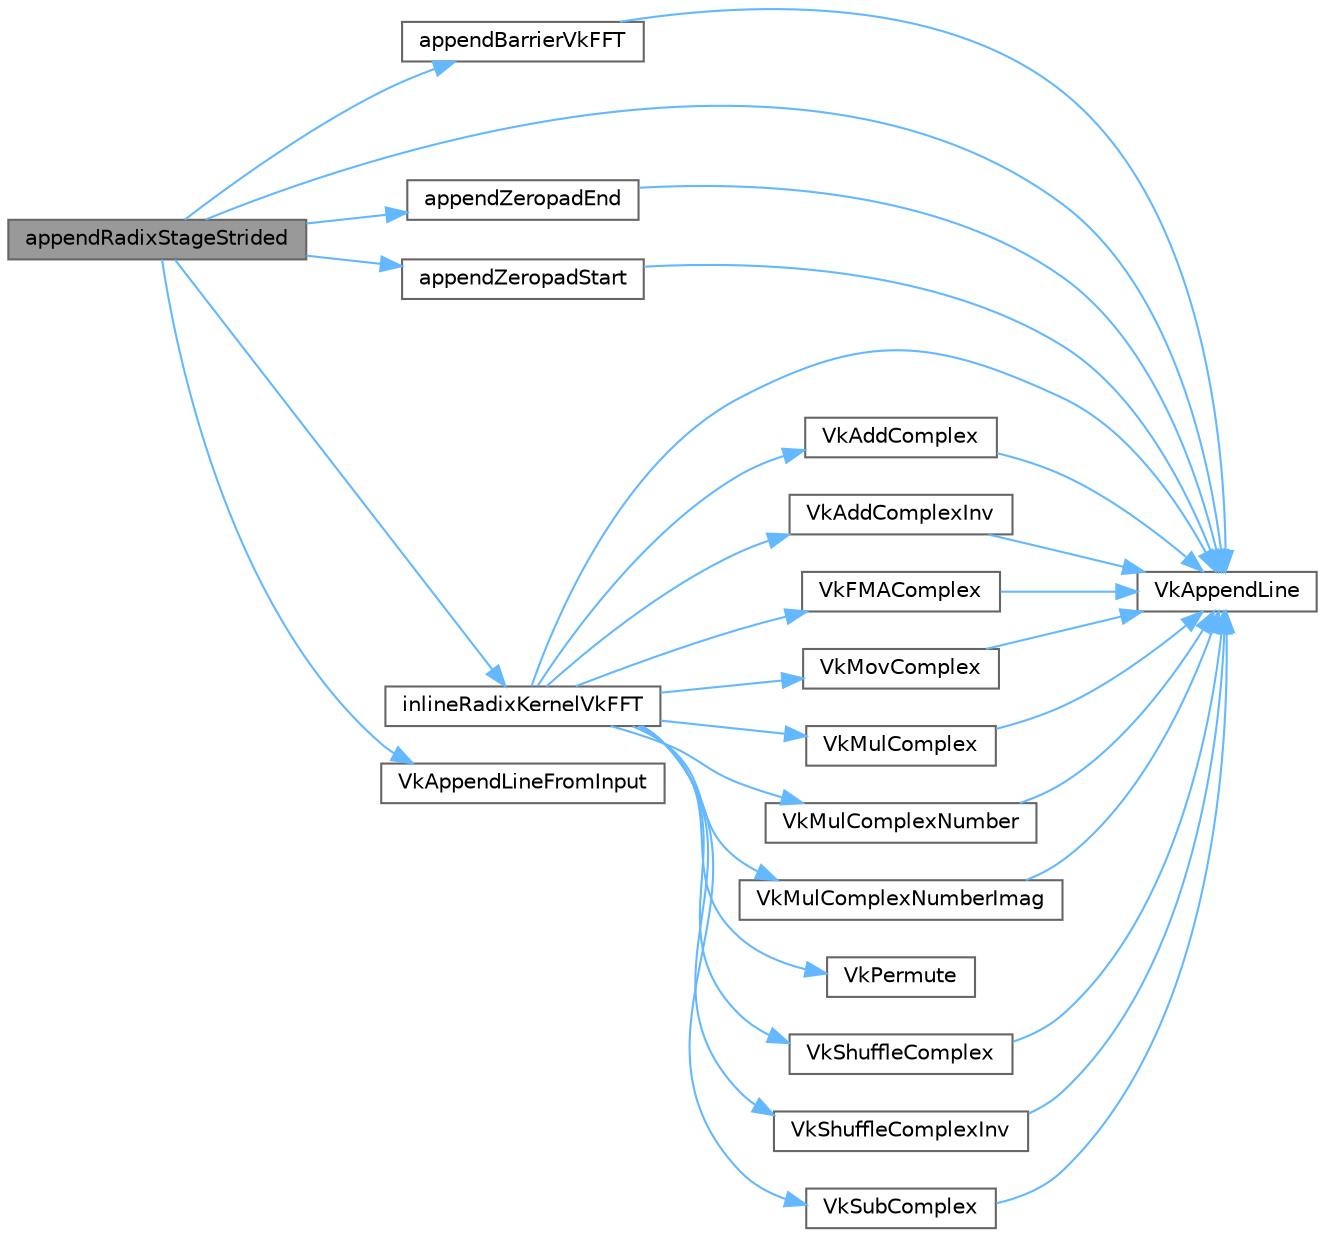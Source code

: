 digraph "appendRadixStageStrided"
{
 // LATEX_PDF_SIZE
  bgcolor="transparent";
  edge [fontname=Helvetica,fontsize=10,labelfontname=Helvetica,labelfontsize=10];
  node [fontname=Helvetica,fontsize=10,shape=box,height=0.2,width=0.4];
  rankdir="LR";
  Node1 [id="Node000001",label="appendRadixStageStrided",height=0.2,width=0.4,color="gray40", fillcolor="grey60", style="filled", fontcolor="black",tooltip=" "];
  Node1 -> Node2 [id="edge1_Node000001_Node000002",color="steelblue1",style="solid",tooltip=" "];
  Node2 [id="Node000002",label="appendBarrierVkFFT",height=0.2,width=0.4,color="grey40", fillcolor="white", style="filled",URL="$_vk_f_f_t___base_8h.html#aa934de77554e91d454785412abff4878",tooltip=" "];
  Node2 -> Node3 [id="edge2_Node000002_Node000003",color="steelblue1",style="solid",tooltip=" "];
  Node3 [id="Node000003",label="VkAppendLine",height=0.2,width=0.4,color="grey40", fillcolor="white", style="filled",URL="$_vk_f_f_t___base_8h.html#aee7cde1a228f1c1d7206e063b323f312",tooltip=" "];
  Node1 -> Node4 [id="edge3_Node000001_Node000004",color="steelblue1",style="solid",tooltip=" "];
  Node4 [id="Node000004",label="appendZeropadEnd",height=0.2,width=0.4,color="grey40", fillcolor="white", style="filled",URL="$_vk_f_f_t___base_8h.html#aa51eeaae3a3660e3da0a9085fc6660bd",tooltip=" "];
  Node4 -> Node3 [id="edge4_Node000004_Node000003",color="steelblue1",style="solid",tooltip=" "];
  Node1 -> Node5 [id="edge5_Node000001_Node000005",color="steelblue1",style="solid",tooltip=" "];
  Node5 [id="Node000005",label="appendZeropadStart",height=0.2,width=0.4,color="grey40", fillcolor="white", style="filled",URL="$_vk_f_f_t___base_8h.html#addeae114a0a137eaa3743559f0460948",tooltip=" "];
  Node5 -> Node3 [id="edge6_Node000005_Node000003",color="steelblue1",style="solid",tooltip=" "];
  Node1 -> Node6 [id="edge7_Node000001_Node000006",color="steelblue1",style="solid",tooltip=" "];
  Node6 [id="Node000006",label="inlineRadixKernelVkFFT",height=0.2,width=0.4,color="grey40", fillcolor="white", style="filled",URL="$_vk_f_f_t___base_8h.html#ae375a1b6df484820bbb463e6df5e75ec",tooltip=" "];
  Node6 -> Node7 [id="edge8_Node000006_Node000007",color="steelblue1",style="solid",tooltip=" "];
  Node7 [id="Node000007",label="VkAddComplex",height=0.2,width=0.4,color="grey40", fillcolor="white", style="filled",URL="$_vk_f_f_t___base_8h.html#ae78d433a76446beb856d9e2780e85830",tooltip=" "];
  Node7 -> Node3 [id="edge9_Node000007_Node000003",color="steelblue1",style="solid",tooltip=" "];
  Node6 -> Node8 [id="edge10_Node000006_Node000008",color="steelblue1",style="solid",tooltip=" "];
  Node8 [id="Node000008",label="VkAddComplexInv",height=0.2,width=0.4,color="grey40", fillcolor="white", style="filled",URL="$_vk_f_f_t___base_8h.html#a94a0bdbf39cf0fd0c4ec42200d0d4903",tooltip=" "];
  Node8 -> Node3 [id="edge11_Node000008_Node000003",color="steelblue1",style="solid",tooltip=" "];
  Node6 -> Node3 [id="edge12_Node000006_Node000003",color="steelblue1",style="solid",tooltip=" "];
  Node6 -> Node9 [id="edge13_Node000006_Node000009",color="steelblue1",style="solid",tooltip=" "];
  Node9 [id="Node000009",label="VkFMAComplex",height=0.2,width=0.4,color="grey40", fillcolor="white", style="filled",URL="$_vk_f_f_t___base_8h.html#a6c3c6d06fefacfe6afae0b6dac0af0a3",tooltip=" "];
  Node9 -> Node3 [id="edge14_Node000009_Node000003",color="steelblue1",style="solid",tooltip=" "];
  Node6 -> Node10 [id="edge15_Node000006_Node000010",color="steelblue1",style="solid",tooltip=" "];
  Node10 [id="Node000010",label="VkMovComplex",height=0.2,width=0.4,color="grey40", fillcolor="white", style="filled",URL="$_vk_f_f_t___base_8h.html#a092ba75c17acde0edeeab6e3e6c5d440",tooltip=" "];
  Node10 -> Node3 [id="edge16_Node000010_Node000003",color="steelblue1",style="solid",tooltip=" "];
  Node6 -> Node11 [id="edge17_Node000006_Node000011",color="steelblue1",style="solid",tooltip=" "];
  Node11 [id="Node000011",label="VkMulComplex",height=0.2,width=0.4,color="grey40", fillcolor="white", style="filled",URL="$_vk_f_f_t___base_8h.html#ab0c498f33d18a9a4cedc2ceab5d8d5fc",tooltip=" "];
  Node11 -> Node3 [id="edge18_Node000011_Node000003",color="steelblue1",style="solid",tooltip=" "];
  Node6 -> Node12 [id="edge19_Node000006_Node000012",color="steelblue1",style="solid",tooltip=" "];
  Node12 [id="Node000012",label="VkMulComplexNumber",height=0.2,width=0.4,color="grey40", fillcolor="white", style="filled",URL="$_vk_f_f_t___base_8h.html#a07b61e12ca60871317fc23e92a16fe04",tooltip=" "];
  Node12 -> Node3 [id="edge20_Node000012_Node000003",color="steelblue1",style="solid",tooltip=" "];
  Node6 -> Node13 [id="edge21_Node000006_Node000013",color="steelblue1",style="solid",tooltip=" "];
  Node13 [id="Node000013",label="VkMulComplexNumberImag",height=0.2,width=0.4,color="grey40", fillcolor="white", style="filled",URL="$_vk_f_f_t___base_8h.html#af46a7b9c97201759102e54a0055e9d7f",tooltip=" "];
  Node13 -> Node3 [id="edge22_Node000013_Node000003",color="steelblue1",style="solid",tooltip=" "];
  Node6 -> Node14 [id="edge23_Node000006_Node000014",color="steelblue1",style="solid",tooltip=" "];
  Node14 [id="Node000014",label="VkPermute",height=0.2,width=0.4,color="grey40", fillcolor="white", style="filled",URL="$_vk_f_f_t___base_8h.html#ae0294bf21442167ff1d2d9e065d3f18b",tooltip=" "];
  Node6 -> Node15 [id="edge24_Node000006_Node000015",color="steelblue1",style="solid",tooltip=" "];
  Node15 [id="Node000015",label="VkShuffleComplex",height=0.2,width=0.4,color="grey40", fillcolor="white", style="filled",URL="$_vk_f_f_t___base_8h.html#a850e40d0cd661a1f44d724a66e9e9f38",tooltip=" "];
  Node15 -> Node3 [id="edge25_Node000015_Node000003",color="steelblue1",style="solid",tooltip=" "];
  Node6 -> Node16 [id="edge26_Node000006_Node000016",color="steelblue1",style="solid",tooltip=" "];
  Node16 [id="Node000016",label="VkShuffleComplexInv",height=0.2,width=0.4,color="grey40", fillcolor="white", style="filled",URL="$_vk_f_f_t___base_8h.html#a71b0ef0756a212b2d850ec88681c10d8",tooltip=" "];
  Node16 -> Node3 [id="edge27_Node000016_Node000003",color="steelblue1",style="solid",tooltip=" "];
  Node6 -> Node17 [id="edge28_Node000006_Node000017",color="steelblue1",style="solid",tooltip=" "];
  Node17 [id="Node000017",label="VkSubComplex",height=0.2,width=0.4,color="grey40", fillcolor="white", style="filled",URL="$_vk_f_f_t___base_8h.html#a54d62523878807f0986b657d5a28063c",tooltip=" "];
  Node17 -> Node3 [id="edge29_Node000017_Node000003",color="steelblue1",style="solid",tooltip=" "];
  Node1 -> Node3 [id="edge30_Node000001_Node000003",color="steelblue1",style="solid",tooltip=" "];
  Node1 -> Node18 [id="edge31_Node000001_Node000018",color="steelblue1",style="solid",tooltip=" "];
  Node18 [id="Node000018",label="VkAppendLineFromInput",height=0.2,width=0.4,color="grey40", fillcolor="white", style="filled",URL="$_vk_f_f_t___base_8h.html#a76c2a703cc2ca7e816c80a98458a89bf",tooltip=" "];
}
